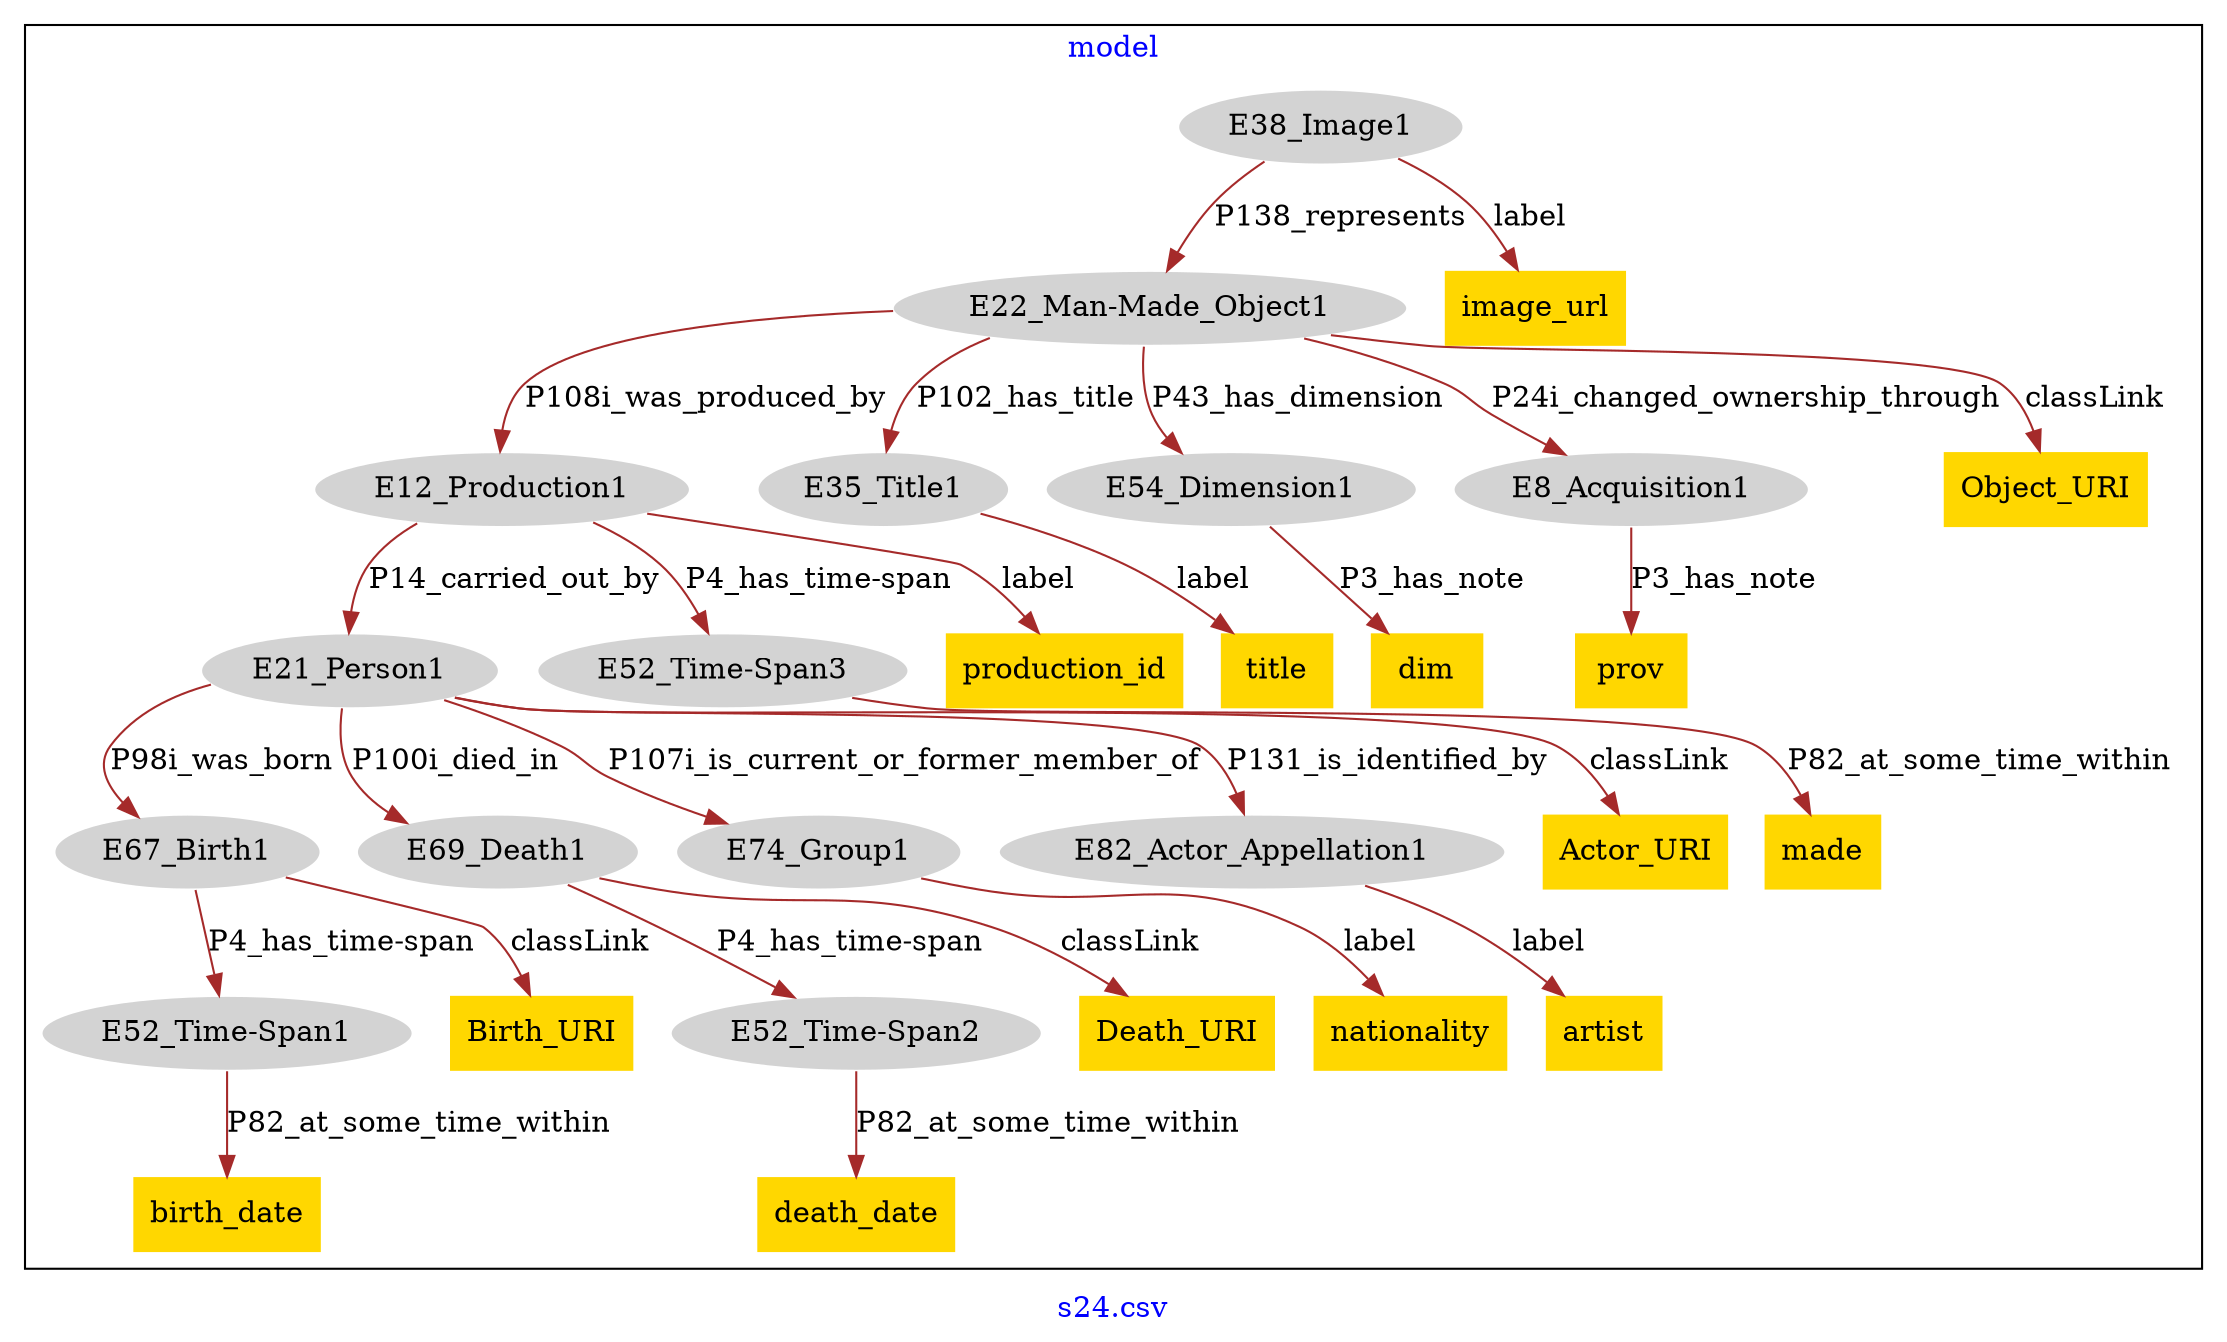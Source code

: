 digraph n0 {
fontcolor="blue"
remincross="true"
label="s24.csv"
subgraph cluster {
label="model"
n2[style="filled",color="white",fillcolor="lightgray",label="E12_Production1"];
n3[style="filled",color="white",fillcolor="lightgray",label="E21_Person1"];
n4[style="filled",color="white",fillcolor="lightgray",label="E52_Time-Span3"];
n5[style="filled",color="white",fillcolor="lightgray",label="E67_Birth1"];
n6[style="filled",color="white",fillcolor="lightgray",label="E69_Death1"];
n7[style="filled",color="white",fillcolor="lightgray",label="E74_Group1"];
n8[style="filled",color="white",fillcolor="lightgray",label="E82_Actor_Appellation1"];
n9[style="filled",color="white",fillcolor="lightgray",label="E22_Man-Made_Object1"];
n10[style="filled",color="white",fillcolor="lightgray",label="E35_Title1"];
n11[style="filled",color="white",fillcolor="lightgray",label="E54_Dimension1"];
n12[style="filled",color="white",fillcolor="lightgray",label="E8_Acquisition1"];
n13[style="filled",color="white",fillcolor="lightgray",label="E38_Image1"];
n14[style="filled",color="white",fillcolor="lightgray",label="E52_Time-Span1"];
n15[style="filled",color="white",fillcolor="lightgray",label="E52_Time-Span2"];
n16[shape="plaintext",style="filled",fillcolor="gold",label="Birth_URI"];
n17[shape="plaintext",style="filled",fillcolor="gold",label="made"];
n18[shape="plaintext",style="filled",fillcolor="gold",label="prov"];
n19[shape="plaintext",style="filled",fillcolor="gold",label="title"];
n20[shape="plaintext",style="filled",fillcolor="gold",label="nationality"];
n21[shape="plaintext",style="filled",fillcolor="gold",label="Object_URI"];
n22[shape="plaintext",style="filled",fillcolor="gold",label="artist"];
n23[shape="plaintext",style="filled",fillcolor="gold",label="image_url"];
n24[shape="plaintext",style="filled",fillcolor="gold",label="birth_date"];
n25[shape="plaintext",style="filled",fillcolor="gold",label="Death_URI"];
n26[shape="plaintext",style="filled",fillcolor="gold",label="death_date"];
n27[shape="plaintext",style="filled",fillcolor="gold",label="production_id"];
n28[shape="plaintext",style="filled",fillcolor="gold",label="dim"];
n29[shape="plaintext",style="filled",fillcolor="gold",label="Actor_URI"];
}
n2 -> n3[color="brown",fontcolor="black",label="P14_carried_out_by"]
n2 -> n4[color="brown",fontcolor="black",label="P4_has_time-span"]
n3 -> n5[color="brown",fontcolor="black",label="P98i_was_born"]
n3 -> n6[color="brown",fontcolor="black",label="P100i_died_in"]
n3 -> n7[color="brown",fontcolor="black",label="P107i_is_current_or_former_member_of"]
n3 -> n8[color="brown",fontcolor="black",label="P131_is_identified_by"]
n9 -> n2[color="brown",fontcolor="black",label="P108i_was_produced_by"]
n9 -> n10[color="brown",fontcolor="black",label="P102_has_title"]
n9 -> n11[color="brown",fontcolor="black",label="P43_has_dimension"]
n9 -> n12[color="brown",fontcolor="black",label="P24i_changed_ownership_through"]
n13 -> n9[color="brown",fontcolor="black",label="P138_represents"]
n5 -> n14[color="brown",fontcolor="black",label="P4_has_time-span"]
n6 -> n15[color="brown",fontcolor="black",label="P4_has_time-span"]
n5 -> n16[color="brown",fontcolor="black",label="classLink"]
n4 -> n17[color="brown",fontcolor="black",label="P82_at_some_time_within"]
n12 -> n18[color="brown",fontcolor="black",label="P3_has_note"]
n10 -> n19[color="brown",fontcolor="black",label="label"]
n7 -> n20[color="brown",fontcolor="black",label="label"]
n9 -> n21[color="brown",fontcolor="black",label="classLink"]
n8 -> n22[color="brown",fontcolor="black",label="label"]
n13 -> n23[color="brown",fontcolor="black",label="label"]
n14 -> n24[color="brown",fontcolor="black",label="P82_at_some_time_within"]
n6 -> n25[color="brown",fontcolor="black",label="classLink"]
n15 -> n26[color="brown",fontcolor="black",label="P82_at_some_time_within"]
n2 -> n27[color="brown",fontcolor="black",label="label"]
n11 -> n28[color="brown",fontcolor="black",label="P3_has_note"]
n3 -> n29[color="brown",fontcolor="black",label="classLink"]
}
